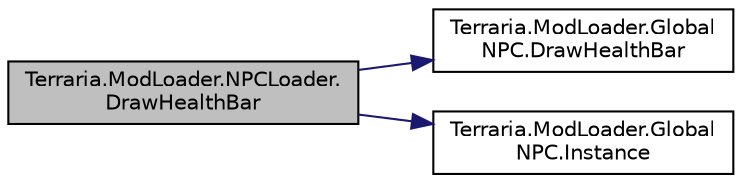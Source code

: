 digraph "Terraria.ModLoader.NPCLoader.DrawHealthBar"
{
  edge [fontname="Helvetica",fontsize="10",labelfontname="Helvetica",labelfontsize="10"];
  node [fontname="Helvetica",fontsize="10",shape=record];
  rankdir="LR";
  Node128 [label="Terraria.ModLoader.NPCLoader.\lDrawHealthBar",height=0.2,width=0.4,color="black", fillcolor="grey75", style="filled", fontcolor="black"];
  Node128 -> Node129 [color="midnightblue",fontsize="10",style="solid",fontname="Helvetica"];
  Node129 [label="Terraria.ModLoader.Global\lNPC.DrawHealthBar",height=0.2,width=0.4,color="black", fillcolor="white", style="filled",URL="$class_terraria_1_1_mod_loader_1_1_global_n_p_c.html#adc16e7b8d69586c145c4aedcb1fd4793",tooltip="Allows you to control how the health bar for the given NPC is drawn. The hbPosition parameter is the ..."];
  Node128 -> Node130 [color="midnightblue",fontsize="10",style="solid",fontname="Helvetica"];
  Node130 [label="Terraria.ModLoader.Global\lNPC.Instance",height=0.2,width=0.4,color="black", fillcolor="white", style="filled",URL="$class_terraria_1_1_mod_loader_1_1_global_n_p_c.html#a864f48a10f6273f77c6a089b9baa8e4c"];
}
